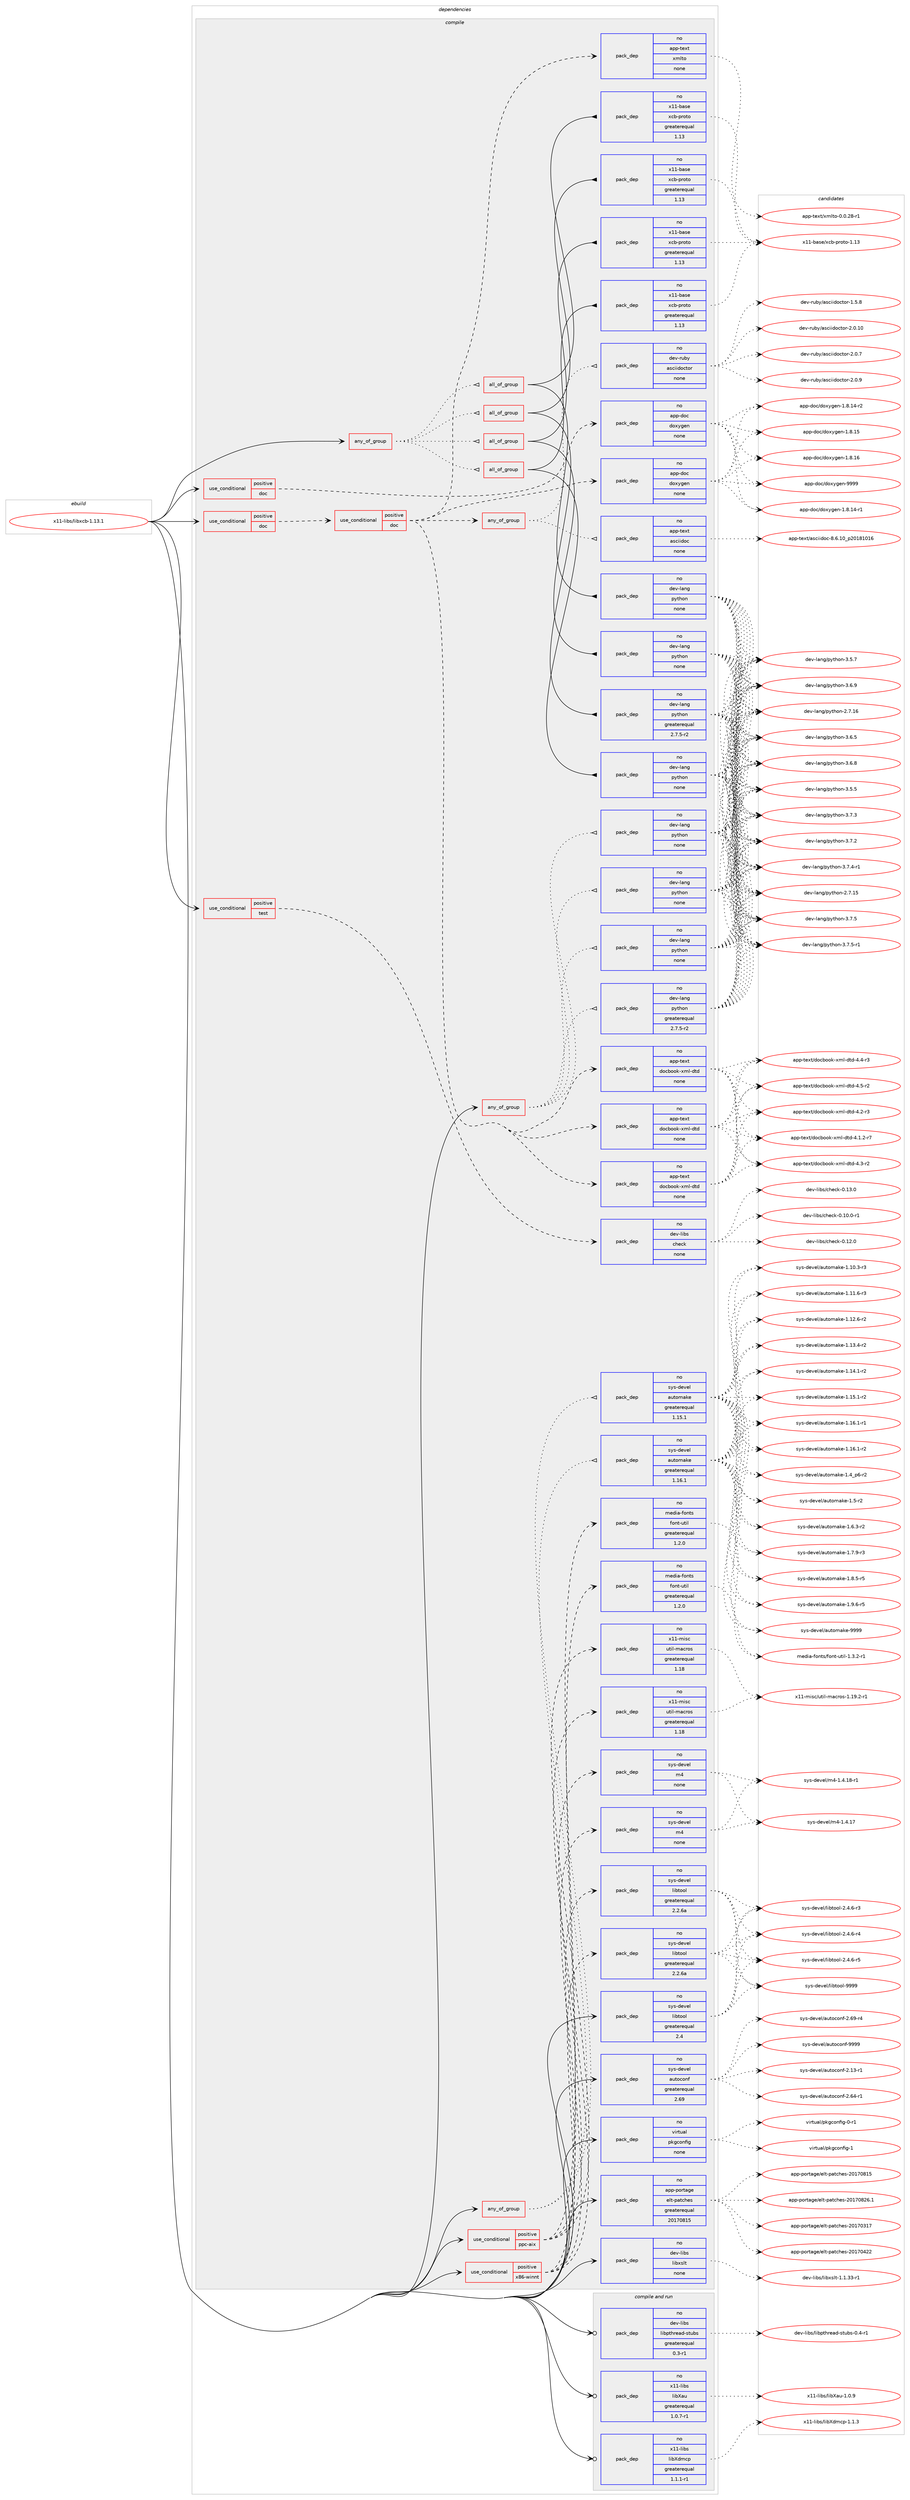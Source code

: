 digraph prolog {

# *************
# Graph options
# *************

newrank=true;
concentrate=true;
compound=true;
graph [rankdir=LR,fontname=Helvetica,fontsize=10,ranksep=1.5];#, ranksep=2.5, nodesep=0.2];
edge  [arrowhead=vee];
node  [fontname=Helvetica,fontsize=10];

# **********
# The ebuild
# **********

subgraph cluster_leftcol {
color=gray;
rank=same;
label=<<i>ebuild</i>>;
id [label="x11-libs/libxcb-1.13.1", color=red, width=4, href="../x11-libs/libxcb-1.13.1.svg"];
}

# ****************
# The dependencies
# ****************

subgraph cluster_midcol {
color=gray;
label=<<i>dependencies</i>>;
subgraph cluster_compile {
fillcolor="#eeeeee";
style=filled;
label=<<i>compile</i>>;
subgraph any16000 {
dependency917081 [label=<<TABLE BORDER="0" CELLBORDER="1" CELLSPACING="0" CELLPADDING="4"><TR><TD CELLPADDING="10">any_of_group</TD></TR></TABLE>>, shape=none, color=red];subgraph all590 {
dependency917082 [label=<<TABLE BORDER="0" CELLBORDER="1" CELLSPACING="0" CELLPADDING="4"><TR><TD CELLPADDING="10">all_of_group</TD></TR></TABLE>>, shape=none, color=red];subgraph pack681006 {
dependency917083 [label=<<TABLE BORDER="0" CELLBORDER="1" CELLSPACING="0" CELLPADDING="4" WIDTH="220"><TR><TD ROWSPAN="6" CELLPADDING="30">pack_dep</TD></TR><TR><TD WIDTH="110">no</TD></TR><TR><TD>dev-lang</TD></TR><TR><TD>python</TD></TR><TR><TD>none</TD></TR><TR><TD></TD></TR></TABLE>>, shape=none, color=blue];
}
dependency917082:e -> dependency917083:w [weight=20,style="solid",arrowhead="inv"];
subgraph pack681007 {
dependency917084 [label=<<TABLE BORDER="0" CELLBORDER="1" CELLSPACING="0" CELLPADDING="4" WIDTH="220"><TR><TD ROWSPAN="6" CELLPADDING="30">pack_dep</TD></TR><TR><TD WIDTH="110">no</TD></TR><TR><TD>x11-base</TD></TR><TR><TD>xcb-proto</TD></TR><TR><TD>greaterequal</TD></TR><TR><TD>1.13</TD></TR></TABLE>>, shape=none, color=blue];
}
dependency917082:e -> dependency917084:w [weight=20,style="solid",arrowhead="inv"];
}
dependency917081:e -> dependency917082:w [weight=20,style="dotted",arrowhead="oinv"];
subgraph all591 {
dependency917085 [label=<<TABLE BORDER="0" CELLBORDER="1" CELLSPACING="0" CELLPADDING="4"><TR><TD CELLPADDING="10">all_of_group</TD></TR></TABLE>>, shape=none, color=red];subgraph pack681008 {
dependency917086 [label=<<TABLE BORDER="0" CELLBORDER="1" CELLSPACING="0" CELLPADDING="4" WIDTH="220"><TR><TD ROWSPAN="6" CELLPADDING="30">pack_dep</TD></TR><TR><TD WIDTH="110">no</TD></TR><TR><TD>dev-lang</TD></TR><TR><TD>python</TD></TR><TR><TD>none</TD></TR><TR><TD></TD></TR></TABLE>>, shape=none, color=blue];
}
dependency917085:e -> dependency917086:w [weight=20,style="solid",arrowhead="inv"];
subgraph pack681009 {
dependency917087 [label=<<TABLE BORDER="0" CELLBORDER="1" CELLSPACING="0" CELLPADDING="4" WIDTH="220"><TR><TD ROWSPAN="6" CELLPADDING="30">pack_dep</TD></TR><TR><TD WIDTH="110">no</TD></TR><TR><TD>x11-base</TD></TR><TR><TD>xcb-proto</TD></TR><TR><TD>greaterequal</TD></TR><TR><TD>1.13</TD></TR></TABLE>>, shape=none, color=blue];
}
dependency917085:e -> dependency917087:w [weight=20,style="solid",arrowhead="inv"];
}
dependency917081:e -> dependency917085:w [weight=20,style="dotted",arrowhead="oinv"];
subgraph all592 {
dependency917088 [label=<<TABLE BORDER="0" CELLBORDER="1" CELLSPACING="0" CELLPADDING="4"><TR><TD CELLPADDING="10">all_of_group</TD></TR></TABLE>>, shape=none, color=red];subgraph pack681010 {
dependency917089 [label=<<TABLE BORDER="0" CELLBORDER="1" CELLSPACING="0" CELLPADDING="4" WIDTH="220"><TR><TD ROWSPAN="6" CELLPADDING="30">pack_dep</TD></TR><TR><TD WIDTH="110">no</TD></TR><TR><TD>dev-lang</TD></TR><TR><TD>python</TD></TR><TR><TD>none</TD></TR><TR><TD></TD></TR></TABLE>>, shape=none, color=blue];
}
dependency917088:e -> dependency917089:w [weight=20,style="solid",arrowhead="inv"];
subgraph pack681011 {
dependency917090 [label=<<TABLE BORDER="0" CELLBORDER="1" CELLSPACING="0" CELLPADDING="4" WIDTH="220"><TR><TD ROWSPAN="6" CELLPADDING="30">pack_dep</TD></TR><TR><TD WIDTH="110">no</TD></TR><TR><TD>x11-base</TD></TR><TR><TD>xcb-proto</TD></TR><TR><TD>greaterequal</TD></TR><TR><TD>1.13</TD></TR></TABLE>>, shape=none, color=blue];
}
dependency917088:e -> dependency917090:w [weight=20,style="solid",arrowhead="inv"];
}
dependency917081:e -> dependency917088:w [weight=20,style="dotted",arrowhead="oinv"];
subgraph all593 {
dependency917091 [label=<<TABLE BORDER="0" CELLBORDER="1" CELLSPACING="0" CELLPADDING="4"><TR><TD CELLPADDING="10">all_of_group</TD></TR></TABLE>>, shape=none, color=red];subgraph pack681012 {
dependency917092 [label=<<TABLE BORDER="0" CELLBORDER="1" CELLSPACING="0" CELLPADDING="4" WIDTH="220"><TR><TD ROWSPAN="6" CELLPADDING="30">pack_dep</TD></TR><TR><TD WIDTH="110">no</TD></TR><TR><TD>dev-lang</TD></TR><TR><TD>python</TD></TR><TR><TD>greaterequal</TD></TR><TR><TD>2.7.5-r2</TD></TR></TABLE>>, shape=none, color=blue];
}
dependency917091:e -> dependency917092:w [weight=20,style="solid",arrowhead="inv"];
subgraph pack681013 {
dependency917093 [label=<<TABLE BORDER="0" CELLBORDER="1" CELLSPACING="0" CELLPADDING="4" WIDTH="220"><TR><TD ROWSPAN="6" CELLPADDING="30">pack_dep</TD></TR><TR><TD WIDTH="110">no</TD></TR><TR><TD>x11-base</TD></TR><TR><TD>xcb-proto</TD></TR><TR><TD>greaterequal</TD></TR><TR><TD>1.13</TD></TR></TABLE>>, shape=none, color=blue];
}
dependency917091:e -> dependency917093:w [weight=20,style="solid",arrowhead="inv"];
}
dependency917081:e -> dependency917091:w [weight=20,style="dotted",arrowhead="oinv"];
}
id:e -> dependency917081:w [weight=20,style="solid",arrowhead="vee"];
subgraph any16001 {
dependency917094 [label=<<TABLE BORDER="0" CELLBORDER="1" CELLSPACING="0" CELLPADDING="4"><TR><TD CELLPADDING="10">any_of_group</TD></TR></TABLE>>, shape=none, color=red];subgraph pack681014 {
dependency917095 [label=<<TABLE BORDER="0" CELLBORDER="1" CELLSPACING="0" CELLPADDING="4" WIDTH="220"><TR><TD ROWSPAN="6" CELLPADDING="30">pack_dep</TD></TR><TR><TD WIDTH="110">no</TD></TR><TR><TD>dev-lang</TD></TR><TR><TD>python</TD></TR><TR><TD>none</TD></TR><TR><TD></TD></TR></TABLE>>, shape=none, color=blue];
}
dependency917094:e -> dependency917095:w [weight=20,style="dotted",arrowhead="oinv"];
subgraph pack681015 {
dependency917096 [label=<<TABLE BORDER="0" CELLBORDER="1" CELLSPACING="0" CELLPADDING="4" WIDTH="220"><TR><TD ROWSPAN="6" CELLPADDING="30">pack_dep</TD></TR><TR><TD WIDTH="110">no</TD></TR><TR><TD>dev-lang</TD></TR><TR><TD>python</TD></TR><TR><TD>none</TD></TR><TR><TD></TD></TR></TABLE>>, shape=none, color=blue];
}
dependency917094:e -> dependency917096:w [weight=20,style="dotted",arrowhead="oinv"];
subgraph pack681016 {
dependency917097 [label=<<TABLE BORDER="0" CELLBORDER="1" CELLSPACING="0" CELLPADDING="4" WIDTH="220"><TR><TD ROWSPAN="6" CELLPADDING="30">pack_dep</TD></TR><TR><TD WIDTH="110">no</TD></TR><TR><TD>dev-lang</TD></TR><TR><TD>python</TD></TR><TR><TD>none</TD></TR><TR><TD></TD></TR></TABLE>>, shape=none, color=blue];
}
dependency917094:e -> dependency917097:w [weight=20,style="dotted",arrowhead="oinv"];
subgraph pack681017 {
dependency917098 [label=<<TABLE BORDER="0" CELLBORDER="1" CELLSPACING="0" CELLPADDING="4" WIDTH="220"><TR><TD ROWSPAN="6" CELLPADDING="30">pack_dep</TD></TR><TR><TD WIDTH="110">no</TD></TR><TR><TD>dev-lang</TD></TR><TR><TD>python</TD></TR><TR><TD>greaterequal</TD></TR><TR><TD>2.7.5-r2</TD></TR></TABLE>>, shape=none, color=blue];
}
dependency917094:e -> dependency917098:w [weight=20,style="dotted",arrowhead="oinv"];
}
id:e -> dependency917094:w [weight=20,style="solid",arrowhead="vee"];
subgraph any16002 {
dependency917099 [label=<<TABLE BORDER="0" CELLBORDER="1" CELLSPACING="0" CELLPADDING="4"><TR><TD CELLPADDING="10">any_of_group</TD></TR></TABLE>>, shape=none, color=red];subgraph pack681018 {
dependency917100 [label=<<TABLE BORDER="0" CELLBORDER="1" CELLSPACING="0" CELLPADDING="4" WIDTH="220"><TR><TD ROWSPAN="6" CELLPADDING="30">pack_dep</TD></TR><TR><TD WIDTH="110">no</TD></TR><TR><TD>sys-devel</TD></TR><TR><TD>automake</TD></TR><TR><TD>greaterequal</TD></TR><TR><TD>1.16.1</TD></TR></TABLE>>, shape=none, color=blue];
}
dependency917099:e -> dependency917100:w [weight=20,style="dotted",arrowhead="oinv"];
subgraph pack681019 {
dependency917101 [label=<<TABLE BORDER="0" CELLBORDER="1" CELLSPACING="0" CELLPADDING="4" WIDTH="220"><TR><TD ROWSPAN="6" CELLPADDING="30">pack_dep</TD></TR><TR><TD WIDTH="110">no</TD></TR><TR><TD>sys-devel</TD></TR><TR><TD>automake</TD></TR><TR><TD>greaterequal</TD></TR><TR><TD>1.15.1</TD></TR></TABLE>>, shape=none, color=blue];
}
dependency917099:e -> dependency917101:w [weight=20,style="dotted",arrowhead="oinv"];
}
id:e -> dependency917099:w [weight=20,style="solid",arrowhead="vee"];
subgraph cond219488 {
dependency917102 [label=<<TABLE BORDER="0" CELLBORDER="1" CELLSPACING="0" CELLPADDING="4"><TR><TD ROWSPAN="3" CELLPADDING="10">use_conditional</TD></TR><TR><TD>positive</TD></TR><TR><TD>doc</TD></TR></TABLE>>, shape=none, color=red];
subgraph cond219489 {
dependency917103 [label=<<TABLE BORDER="0" CELLBORDER="1" CELLSPACING="0" CELLPADDING="4"><TR><TD ROWSPAN="3" CELLPADDING="10">use_conditional</TD></TR><TR><TD>positive</TD></TR><TR><TD>doc</TD></TR></TABLE>>, shape=none, color=red];
subgraph any16003 {
dependency917104 [label=<<TABLE BORDER="0" CELLBORDER="1" CELLSPACING="0" CELLPADDING="4"><TR><TD CELLPADDING="10">any_of_group</TD></TR></TABLE>>, shape=none, color=red];subgraph pack681020 {
dependency917105 [label=<<TABLE BORDER="0" CELLBORDER="1" CELLSPACING="0" CELLPADDING="4" WIDTH="220"><TR><TD ROWSPAN="6" CELLPADDING="30">pack_dep</TD></TR><TR><TD WIDTH="110">no</TD></TR><TR><TD>app-text</TD></TR><TR><TD>asciidoc</TD></TR><TR><TD>none</TD></TR><TR><TD></TD></TR></TABLE>>, shape=none, color=blue];
}
dependency917104:e -> dependency917105:w [weight=20,style="dotted",arrowhead="oinv"];
subgraph pack681021 {
dependency917106 [label=<<TABLE BORDER="0" CELLBORDER="1" CELLSPACING="0" CELLPADDING="4" WIDTH="220"><TR><TD ROWSPAN="6" CELLPADDING="30">pack_dep</TD></TR><TR><TD WIDTH="110">no</TD></TR><TR><TD>dev-ruby</TD></TR><TR><TD>asciidoctor</TD></TR><TR><TD>none</TD></TR><TR><TD></TD></TR></TABLE>>, shape=none, color=blue];
}
dependency917104:e -> dependency917106:w [weight=20,style="dotted",arrowhead="oinv"];
}
dependency917103:e -> dependency917104:w [weight=20,style="dashed",arrowhead="vee"];
subgraph pack681022 {
dependency917107 [label=<<TABLE BORDER="0" CELLBORDER="1" CELLSPACING="0" CELLPADDING="4" WIDTH="220"><TR><TD ROWSPAN="6" CELLPADDING="30">pack_dep</TD></TR><TR><TD WIDTH="110">no</TD></TR><TR><TD>app-text</TD></TR><TR><TD>xmlto</TD></TR><TR><TD>none</TD></TR><TR><TD></TD></TR></TABLE>>, shape=none, color=blue];
}
dependency917103:e -> dependency917107:w [weight=20,style="dashed",arrowhead="vee"];
subgraph pack681023 {
dependency917108 [label=<<TABLE BORDER="0" CELLBORDER="1" CELLSPACING="0" CELLPADDING="4" WIDTH="220"><TR><TD ROWSPAN="6" CELLPADDING="30">pack_dep</TD></TR><TR><TD WIDTH="110">no</TD></TR><TR><TD>app-doc</TD></TR><TR><TD>doxygen</TD></TR><TR><TD>none</TD></TR><TR><TD></TD></TR></TABLE>>, shape=none, color=blue];
}
dependency917103:e -> dependency917108:w [weight=20,style="dashed",arrowhead="vee"];
subgraph pack681024 {
dependency917109 [label=<<TABLE BORDER="0" CELLBORDER="1" CELLSPACING="0" CELLPADDING="4" WIDTH="220"><TR><TD ROWSPAN="6" CELLPADDING="30">pack_dep</TD></TR><TR><TD WIDTH="110">no</TD></TR><TR><TD>app-text</TD></TR><TR><TD>docbook-xml-dtd</TD></TR><TR><TD>none</TD></TR><TR><TD></TD></TR></TABLE>>, shape=none, color=blue];
}
dependency917103:e -> dependency917109:w [weight=20,style="dashed",arrowhead="vee"];
subgraph pack681025 {
dependency917110 [label=<<TABLE BORDER="0" CELLBORDER="1" CELLSPACING="0" CELLPADDING="4" WIDTH="220"><TR><TD ROWSPAN="6" CELLPADDING="30">pack_dep</TD></TR><TR><TD WIDTH="110">no</TD></TR><TR><TD>app-text</TD></TR><TR><TD>docbook-xml-dtd</TD></TR><TR><TD>none</TD></TR><TR><TD></TD></TR></TABLE>>, shape=none, color=blue];
}
dependency917103:e -> dependency917110:w [weight=20,style="dashed",arrowhead="vee"];
subgraph pack681026 {
dependency917111 [label=<<TABLE BORDER="0" CELLBORDER="1" CELLSPACING="0" CELLPADDING="4" WIDTH="220"><TR><TD ROWSPAN="6" CELLPADDING="30">pack_dep</TD></TR><TR><TD WIDTH="110">no</TD></TR><TR><TD>app-text</TD></TR><TR><TD>docbook-xml-dtd</TD></TR><TR><TD>none</TD></TR><TR><TD></TD></TR></TABLE>>, shape=none, color=blue];
}
dependency917103:e -> dependency917111:w [weight=20,style="dashed",arrowhead="vee"];
}
dependency917102:e -> dependency917103:w [weight=20,style="dashed",arrowhead="vee"];
}
id:e -> dependency917102:w [weight=20,style="solid",arrowhead="vee"];
subgraph cond219490 {
dependency917112 [label=<<TABLE BORDER="0" CELLBORDER="1" CELLSPACING="0" CELLPADDING="4"><TR><TD ROWSPAN="3" CELLPADDING="10">use_conditional</TD></TR><TR><TD>positive</TD></TR><TR><TD>doc</TD></TR></TABLE>>, shape=none, color=red];
subgraph pack681027 {
dependency917113 [label=<<TABLE BORDER="0" CELLBORDER="1" CELLSPACING="0" CELLPADDING="4" WIDTH="220"><TR><TD ROWSPAN="6" CELLPADDING="30">pack_dep</TD></TR><TR><TD WIDTH="110">no</TD></TR><TR><TD>app-doc</TD></TR><TR><TD>doxygen</TD></TR><TR><TD>none</TD></TR><TR><TD></TD></TR></TABLE>>, shape=none, color=blue];
}
dependency917112:e -> dependency917113:w [weight=20,style="dashed",arrowhead="vee"];
}
id:e -> dependency917112:w [weight=20,style="solid",arrowhead="vee"];
subgraph cond219491 {
dependency917114 [label=<<TABLE BORDER="0" CELLBORDER="1" CELLSPACING="0" CELLPADDING="4"><TR><TD ROWSPAN="3" CELLPADDING="10">use_conditional</TD></TR><TR><TD>positive</TD></TR><TR><TD>ppc-aix</TD></TR></TABLE>>, shape=none, color=red];
subgraph pack681028 {
dependency917115 [label=<<TABLE BORDER="0" CELLBORDER="1" CELLSPACING="0" CELLPADDING="4" WIDTH="220"><TR><TD ROWSPAN="6" CELLPADDING="30">pack_dep</TD></TR><TR><TD WIDTH="110">no</TD></TR><TR><TD>sys-devel</TD></TR><TR><TD>libtool</TD></TR><TR><TD>greaterequal</TD></TR><TR><TD>2.2.6a</TD></TR></TABLE>>, shape=none, color=blue];
}
dependency917114:e -> dependency917115:w [weight=20,style="dashed",arrowhead="vee"];
subgraph pack681029 {
dependency917116 [label=<<TABLE BORDER="0" CELLBORDER="1" CELLSPACING="0" CELLPADDING="4" WIDTH="220"><TR><TD ROWSPAN="6" CELLPADDING="30">pack_dep</TD></TR><TR><TD WIDTH="110">no</TD></TR><TR><TD>sys-devel</TD></TR><TR><TD>m4</TD></TR><TR><TD>none</TD></TR><TR><TD></TD></TR></TABLE>>, shape=none, color=blue];
}
dependency917114:e -> dependency917116:w [weight=20,style="dashed",arrowhead="vee"];
subgraph pack681030 {
dependency917117 [label=<<TABLE BORDER="0" CELLBORDER="1" CELLSPACING="0" CELLPADDING="4" WIDTH="220"><TR><TD ROWSPAN="6" CELLPADDING="30">pack_dep</TD></TR><TR><TD WIDTH="110">no</TD></TR><TR><TD>x11-misc</TD></TR><TR><TD>util-macros</TD></TR><TR><TD>greaterequal</TD></TR><TR><TD>1.18</TD></TR></TABLE>>, shape=none, color=blue];
}
dependency917114:e -> dependency917117:w [weight=20,style="dashed",arrowhead="vee"];
subgraph pack681031 {
dependency917118 [label=<<TABLE BORDER="0" CELLBORDER="1" CELLSPACING="0" CELLPADDING="4" WIDTH="220"><TR><TD ROWSPAN="6" CELLPADDING="30">pack_dep</TD></TR><TR><TD WIDTH="110">no</TD></TR><TR><TD>media-fonts</TD></TR><TR><TD>font-util</TD></TR><TR><TD>greaterequal</TD></TR><TR><TD>1.2.0</TD></TR></TABLE>>, shape=none, color=blue];
}
dependency917114:e -> dependency917118:w [weight=20,style="dashed",arrowhead="vee"];
}
id:e -> dependency917114:w [weight=20,style="solid",arrowhead="vee"];
subgraph cond219492 {
dependency917119 [label=<<TABLE BORDER="0" CELLBORDER="1" CELLSPACING="0" CELLPADDING="4"><TR><TD ROWSPAN="3" CELLPADDING="10">use_conditional</TD></TR><TR><TD>positive</TD></TR><TR><TD>test</TD></TR></TABLE>>, shape=none, color=red];
subgraph pack681032 {
dependency917120 [label=<<TABLE BORDER="0" CELLBORDER="1" CELLSPACING="0" CELLPADDING="4" WIDTH="220"><TR><TD ROWSPAN="6" CELLPADDING="30">pack_dep</TD></TR><TR><TD WIDTH="110">no</TD></TR><TR><TD>dev-libs</TD></TR><TR><TD>check</TD></TR><TR><TD>none</TD></TR><TR><TD></TD></TR></TABLE>>, shape=none, color=blue];
}
dependency917119:e -> dependency917120:w [weight=20,style="dashed",arrowhead="vee"];
}
id:e -> dependency917119:w [weight=20,style="solid",arrowhead="vee"];
subgraph cond219493 {
dependency917121 [label=<<TABLE BORDER="0" CELLBORDER="1" CELLSPACING="0" CELLPADDING="4"><TR><TD ROWSPAN="3" CELLPADDING="10">use_conditional</TD></TR><TR><TD>positive</TD></TR><TR><TD>x86-winnt</TD></TR></TABLE>>, shape=none, color=red];
subgraph pack681033 {
dependency917122 [label=<<TABLE BORDER="0" CELLBORDER="1" CELLSPACING="0" CELLPADDING="4" WIDTH="220"><TR><TD ROWSPAN="6" CELLPADDING="30">pack_dep</TD></TR><TR><TD WIDTH="110">no</TD></TR><TR><TD>sys-devel</TD></TR><TR><TD>libtool</TD></TR><TR><TD>greaterequal</TD></TR><TR><TD>2.2.6a</TD></TR></TABLE>>, shape=none, color=blue];
}
dependency917121:e -> dependency917122:w [weight=20,style="dashed",arrowhead="vee"];
subgraph pack681034 {
dependency917123 [label=<<TABLE BORDER="0" CELLBORDER="1" CELLSPACING="0" CELLPADDING="4" WIDTH="220"><TR><TD ROWSPAN="6" CELLPADDING="30">pack_dep</TD></TR><TR><TD WIDTH="110">no</TD></TR><TR><TD>sys-devel</TD></TR><TR><TD>m4</TD></TR><TR><TD>none</TD></TR><TR><TD></TD></TR></TABLE>>, shape=none, color=blue];
}
dependency917121:e -> dependency917123:w [weight=20,style="dashed",arrowhead="vee"];
subgraph pack681035 {
dependency917124 [label=<<TABLE BORDER="0" CELLBORDER="1" CELLSPACING="0" CELLPADDING="4" WIDTH="220"><TR><TD ROWSPAN="6" CELLPADDING="30">pack_dep</TD></TR><TR><TD WIDTH="110">no</TD></TR><TR><TD>x11-misc</TD></TR><TR><TD>util-macros</TD></TR><TR><TD>greaterequal</TD></TR><TR><TD>1.18</TD></TR></TABLE>>, shape=none, color=blue];
}
dependency917121:e -> dependency917124:w [weight=20,style="dashed",arrowhead="vee"];
subgraph pack681036 {
dependency917125 [label=<<TABLE BORDER="0" CELLBORDER="1" CELLSPACING="0" CELLPADDING="4" WIDTH="220"><TR><TD ROWSPAN="6" CELLPADDING="30">pack_dep</TD></TR><TR><TD WIDTH="110">no</TD></TR><TR><TD>media-fonts</TD></TR><TR><TD>font-util</TD></TR><TR><TD>greaterequal</TD></TR><TR><TD>1.2.0</TD></TR></TABLE>>, shape=none, color=blue];
}
dependency917121:e -> dependency917125:w [weight=20,style="dashed",arrowhead="vee"];
}
id:e -> dependency917121:w [weight=20,style="solid",arrowhead="vee"];
subgraph pack681037 {
dependency917126 [label=<<TABLE BORDER="0" CELLBORDER="1" CELLSPACING="0" CELLPADDING="4" WIDTH="220"><TR><TD ROWSPAN="6" CELLPADDING="30">pack_dep</TD></TR><TR><TD WIDTH="110">no</TD></TR><TR><TD>app-portage</TD></TR><TR><TD>elt-patches</TD></TR><TR><TD>greaterequal</TD></TR><TR><TD>20170815</TD></TR></TABLE>>, shape=none, color=blue];
}
id:e -> dependency917126:w [weight=20,style="solid",arrowhead="vee"];
subgraph pack681038 {
dependency917127 [label=<<TABLE BORDER="0" CELLBORDER="1" CELLSPACING="0" CELLPADDING="4" WIDTH="220"><TR><TD ROWSPAN="6" CELLPADDING="30">pack_dep</TD></TR><TR><TD WIDTH="110">no</TD></TR><TR><TD>dev-libs</TD></TR><TR><TD>libxslt</TD></TR><TR><TD>none</TD></TR><TR><TD></TD></TR></TABLE>>, shape=none, color=blue];
}
id:e -> dependency917127:w [weight=20,style="solid",arrowhead="vee"];
subgraph pack681039 {
dependency917128 [label=<<TABLE BORDER="0" CELLBORDER="1" CELLSPACING="0" CELLPADDING="4" WIDTH="220"><TR><TD ROWSPAN="6" CELLPADDING="30">pack_dep</TD></TR><TR><TD WIDTH="110">no</TD></TR><TR><TD>sys-devel</TD></TR><TR><TD>autoconf</TD></TR><TR><TD>greaterequal</TD></TR><TR><TD>2.69</TD></TR></TABLE>>, shape=none, color=blue];
}
id:e -> dependency917128:w [weight=20,style="solid",arrowhead="vee"];
subgraph pack681040 {
dependency917129 [label=<<TABLE BORDER="0" CELLBORDER="1" CELLSPACING="0" CELLPADDING="4" WIDTH="220"><TR><TD ROWSPAN="6" CELLPADDING="30">pack_dep</TD></TR><TR><TD WIDTH="110">no</TD></TR><TR><TD>sys-devel</TD></TR><TR><TD>libtool</TD></TR><TR><TD>greaterequal</TD></TR><TR><TD>2.4</TD></TR></TABLE>>, shape=none, color=blue];
}
id:e -> dependency917129:w [weight=20,style="solid",arrowhead="vee"];
subgraph pack681041 {
dependency917130 [label=<<TABLE BORDER="0" CELLBORDER="1" CELLSPACING="0" CELLPADDING="4" WIDTH="220"><TR><TD ROWSPAN="6" CELLPADDING="30">pack_dep</TD></TR><TR><TD WIDTH="110">no</TD></TR><TR><TD>virtual</TD></TR><TR><TD>pkgconfig</TD></TR><TR><TD>none</TD></TR><TR><TD></TD></TR></TABLE>>, shape=none, color=blue];
}
id:e -> dependency917130:w [weight=20,style="solid",arrowhead="vee"];
}
subgraph cluster_compileandrun {
fillcolor="#eeeeee";
style=filled;
label=<<i>compile and run</i>>;
subgraph pack681042 {
dependency917131 [label=<<TABLE BORDER="0" CELLBORDER="1" CELLSPACING="0" CELLPADDING="4" WIDTH="220"><TR><TD ROWSPAN="6" CELLPADDING="30">pack_dep</TD></TR><TR><TD WIDTH="110">no</TD></TR><TR><TD>dev-libs</TD></TR><TR><TD>libpthread-stubs</TD></TR><TR><TD>greaterequal</TD></TR><TR><TD>0.3-r1</TD></TR></TABLE>>, shape=none, color=blue];
}
id:e -> dependency917131:w [weight=20,style="solid",arrowhead="odotvee"];
subgraph pack681043 {
dependency917132 [label=<<TABLE BORDER="0" CELLBORDER="1" CELLSPACING="0" CELLPADDING="4" WIDTH="220"><TR><TD ROWSPAN="6" CELLPADDING="30">pack_dep</TD></TR><TR><TD WIDTH="110">no</TD></TR><TR><TD>x11-libs</TD></TR><TR><TD>libXau</TD></TR><TR><TD>greaterequal</TD></TR><TR><TD>1.0.7-r1</TD></TR></TABLE>>, shape=none, color=blue];
}
id:e -> dependency917132:w [weight=20,style="solid",arrowhead="odotvee"];
subgraph pack681044 {
dependency917133 [label=<<TABLE BORDER="0" CELLBORDER="1" CELLSPACING="0" CELLPADDING="4" WIDTH="220"><TR><TD ROWSPAN="6" CELLPADDING="30">pack_dep</TD></TR><TR><TD WIDTH="110">no</TD></TR><TR><TD>x11-libs</TD></TR><TR><TD>libXdmcp</TD></TR><TR><TD>greaterequal</TD></TR><TR><TD>1.1.1-r1</TD></TR></TABLE>>, shape=none, color=blue];
}
id:e -> dependency917133:w [weight=20,style="solid",arrowhead="odotvee"];
}
subgraph cluster_run {
fillcolor="#eeeeee";
style=filled;
label=<<i>run</i>>;
}
}

# **************
# The candidates
# **************

subgraph cluster_choices {
rank=same;
color=gray;
label=<<i>candidates</i>>;

subgraph choice681006 {
color=black;
nodesep=1;
choice10010111845108971101034711212111610411111045504655464953 [label="dev-lang/python-2.7.15", color=red, width=4,href="../dev-lang/python-2.7.15.svg"];
choice10010111845108971101034711212111610411111045504655464954 [label="dev-lang/python-2.7.16", color=red, width=4,href="../dev-lang/python-2.7.16.svg"];
choice100101118451089711010347112121116104111110455146534653 [label="dev-lang/python-3.5.5", color=red, width=4,href="../dev-lang/python-3.5.5.svg"];
choice100101118451089711010347112121116104111110455146534655 [label="dev-lang/python-3.5.7", color=red, width=4,href="../dev-lang/python-3.5.7.svg"];
choice100101118451089711010347112121116104111110455146544653 [label="dev-lang/python-3.6.5", color=red, width=4,href="../dev-lang/python-3.6.5.svg"];
choice100101118451089711010347112121116104111110455146544656 [label="dev-lang/python-3.6.8", color=red, width=4,href="../dev-lang/python-3.6.8.svg"];
choice100101118451089711010347112121116104111110455146544657 [label="dev-lang/python-3.6.9", color=red, width=4,href="../dev-lang/python-3.6.9.svg"];
choice100101118451089711010347112121116104111110455146554650 [label="dev-lang/python-3.7.2", color=red, width=4,href="../dev-lang/python-3.7.2.svg"];
choice100101118451089711010347112121116104111110455146554651 [label="dev-lang/python-3.7.3", color=red, width=4,href="../dev-lang/python-3.7.3.svg"];
choice1001011184510897110103471121211161041111104551465546524511449 [label="dev-lang/python-3.7.4-r1", color=red, width=4,href="../dev-lang/python-3.7.4-r1.svg"];
choice100101118451089711010347112121116104111110455146554653 [label="dev-lang/python-3.7.5", color=red, width=4,href="../dev-lang/python-3.7.5.svg"];
choice1001011184510897110103471121211161041111104551465546534511449 [label="dev-lang/python-3.7.5-r1", color=red, width=4,href="../dev-lang/python-3.7.5-r1.svg"];
dependency917083:e -> choice10010111845108971101034711212111610411111045504655464953:w [style=dotted,weight="100"];
dependency917083:e -> choice10010111845108971101034711212111610411111045504655464954:w [style=dotted,weight="100"];
dependency917083:e -> choice100101118451089711010347112121116104111110455146534653:w [style=dotted,weight="100"];
dependency917083:e -> choice100101118451089711010347112121116104111110455146534655:w [style=dotted,weight="100"];
dependency917083:e -> choice100101118451089711010347112121116104111110455146544653:w [style=dotted,weight="100"];
dependency917083:e -> choice100101118451089711010347112121116104111110455146544656:w [style=dotted,weight="100"];
dependency917083:e -> choice100101118451089711010347112121116104111110455146544657:w [style=dotted,weight="100"];
dependency917083:e -> choice100101118451089711010347112121116104111110455146554650:w [style=dotted,weight="100"];
dependency917083:e -> choice100101118451089711010347112121116104111110455146554651:w [style=dotted,weight="100"];
dependency917083:e -> choice1001011184510897110103471121211161041111104551465546524511449:w [style=dotted,weight="100"];
dependency917083:e -> choice100101118451089711010347112121116104111110455146554653:w [style=dotted,weight="100"];
dependency917083:e -> choice1001011184510897110103471121211161041111104551465546534511449:w [style=dotted,weight="100"];
}
subgraph choice681007 {
color=black;
nodesep=1;
choice1204949459897115101471209998451121141111161114549464951 [label="x11-base/xcb-proto-1.13", color=red, width=4,href="../x11-base/xcb-proto-1.13.svg"];
dependency917084:e -> choice1204949459897115101471209998451121141111161114549464951:w [style=dotted,weight="100"];
}
subgraph choice681008 {
color=black;
nodesep=1;
choice10010111845108971101034711212111610411111045504655464953 [label="dev-lang/python-2.7.15", color=red, width=4,href="../dev-lang/python-2.7.15.svg"];
choice10010111845108971101034711212111610411111045504655464954 [label="dev-lang/python-2.7.16", color=red, width=4,href="../dev-lang/python-2.7.16.svg"];
choice100101118451089711010347112121116104111110455146534653 [label="dev-lang/python-3.5.5", color=red, width=4,href="../dev-lang/python-3.5.5.svg"];
choice100101118451089711010347112121116104111110455146534655 [label="dev-lang/python-3.5.7", color=red, width=4,href="../dev-lang/python-3.5.7.svg"];
choice100101118451089711010347112121116104111110455146544653 [label="dev-lang/python-3.6.5", color=red, width=4,href="../dev-lang/python-3.6.5.svg"];
choice100101118451089711010347112121116104111110455146544656 [label="dev-lang/python-3.6.8", color=red, width=4,href="../dev-lang/python-3.6.8.svg"];
choice100101118451089711010347112121116104111110455146544657 [label="dev-lang/python-3.6.9", color=red, width=4,href="../dev-lang/python-3.6.9.svg"];
choice100101118451089711010347112121116104111110455146554650 [label="dev-lang/python-3.7.2", color=red, width=4,href="../dev-lang/python-3.7.2.svg"];
choice100101118451089711010347112121116104111110455146554651 [label="dev-lang/python-3.7.3", color=red, width=4,href="../dev-lang/python-3.7.3.svg"];
choice1001011184510897110103471121211161041111104551465546524511449 [label="dev-lang/python-3.7.4-r1", color=red, width=4,href="../dev-lang/python-3.7.4-r1.svg"];
choice100101118451089711010347112121116104111110455146554653 [label="dev-lang/python-3.7.5", color=red, width=4,href="../dev-lang/python-3.7.5.svg"];
choice1001011184510897110103471121211161041111104551465546534511449 [label="dev-lang/python-3.7.5-r1", color=red, width=4,href="../dev-lang/python-3.7.5-r1.svg"];
dependency917086:e -> choice10010111845108971101034711212111610411111045504655464953:w [style=dotted,weight="100"];
dependency917086:e -> choice10010111845108971101034711212111610411111045504655464954:w [style=dotted,weight="100"];
dependency917086:e -> choice100101118451089711010347112121116104111110455146534653:w [style=dotted,weight="100"];
dependency917086:e -> choice100101118451089711010347112121116104111110455146534655:w [style=dotted,weight="100"];
dependency917086:e -> choice100101118451089711010347112121116104111110455146544653:w [style=dotted,weight="100"];
dependency917086:e -> choice100101118451089711010347112121116104111110455146544656:w [style=dotted,weight="100"];
dependency917086:e -> choice100101118451089711010347112121116104111110455146544657:w [style=dotted,weight="100"];
dependency917086:e -> choice100101118451089711010347112121116104111110455146554650:w [style=dotted,weight="100"];
dependency917086:e -> choice100101118451089711010347112121116104111110455146554651:w [style=dotted,weight="100"];
dependency917086:e -> choice1001011184510897110103471121211161041111104551465546524511449:w [style=dotted,weight="100"];
dependency917086:e -> choice100101118451089711010347112121116104111110455146554653:w [style=dotted,weight="100"];
dependency917086:e -> choice1001011184510897110103471121211161041111104551465546534511449:w [style=dotted,weight="100"];
}
subgraph choice681009 {
color=black;
nodesep=1;
choice1204949459897115101471209998451121141111161114549464951 [label="x11-base/xcb-proto-1.13", color=red, width=4,href="../x11-base/xcb-proto-1.13.svg"];
dependency917087:e -> choice1204949459897115101471209998451121141111161114549464951:w [style=dotted,weight="100"];
}
subgraph choice681010 {
color=black;
nodesep=1;
choice10010111845108971101034711212111610411111045504655464953 [label="dev-lang/python-2.7.15", color=red, width=4,href="../dev-lang/python-2.7.15.svg"];
choice10010111845108971101034711212111610411111045504655464954 [label="dev-lang/python-2.7.16", color=red, width=4,href="../dev-lang/python-2.7.16.svg"];
choice100101118451089711010347112121116104111110455146534653 [label="dev-lang/python-3.5.5", color=red, width=4,href="../dev-lang/python-3.5.5.svg"];
choice100101118451089711010347112121116104111110455146534655 [label="dev-lang/python-3.5.7", color=red, width=4,href="../dev-lang/python-3.5.7.svg"];
choice100101118451089711010347112121116104111110455146544653 [label="dev-lang/python-3.6.5", color=red, width=4,href="../dev-lang/python-3.6.5.svg"];
choice100101118451089711010347112121116104111110455146544656 [label="dev-lang/python-3.6.8", color=red, width=4,href="../dev-lang/python-3.6.8.svg"];
choice100101118451089711010347112121116104111110455146544657 [label="dev-lang/python-3.6.9", color=red, width=4,href="../dev-lang/python-3.6.9.svg"];
choice100101118451089711010347112121116104111110455146554650 [label="dev-lang/python-3.7.2", color=red, width=4,href="../dev-lang/python-3.7.2.svg"];
choice100101118451089711010347112121116104111110455146554651 [label="dev-lang/python-3.7.3", color=red, width=4,href="../dev-lang/python-3.7.3.svg"];
choice1001011184510897110103471121211161041111104551465546524511449 [label="dev-lang/python-3.7.4-r1", color=red, width=4,href="../dev-lang/python-3.7.4-r1.svg"];
choice100101118451089711010347112121116104111110455146554653 [label="dev-lang/python-3.7.5", color=red, width=4,href="../dev-lang/python-3.7.5.svg"];
choice1001011184510897110103471121211161041111104551465546534511449 [label="dev-lang/python-3.7.5-r1", color=red, width=4,href="../dev-lang/python-3.7.5-r1.svg"];
dependency917089:e -> choice10010111845108971101034711212111610411111045504655464953:w [style=dotted,weight="100"];
dependency917089:e -> choice10010111845108971101034711212111610411111045504655464954:w [style=dotted,weight="100"];
dependency917089:e -> choice100101118451089711010347112121116104111110455146534653:w [style=dotted,weight="100"];
dependency917089:e -> choice100101118451089711010347112121116104111110455146534655:w [style=dotted,weight="100"];
dependency917089:e -> choice100101118451089711010347112121116104111110455146544653:w [style=dotted,weight="100"];
dependency917089:e -> choice100101118451089711010347112121116104111110455146544656:w [style=dotted,weight="100"];
dependency917089:e -> choice100101118451089711010347112121116104111110455146544657:w [style=dotted,weight="100"];
dependency917089:e -> choice100101118451089711010347112121116104111110455146554650:w [style=dotted,weight="100"];
dependency917089:e -> choice100101118451089711010347112121116104111110455146554651:w [style=dotted,weight="100"];
dependency917089:e -> choice1001011184510897110103471121211161041111104551465546524511449:w [style=dotted,weight="100"];
dependency917089:e -> choice100101118451089711010347112121116104111110455146554653:w [style=dotted,weight="100"];
dependency917089:e -> choice1001011184510897110103471121211161041111104551465546534511449:w [style=dotted,weight="100"];
}
subgraph choice681011 {
color=black;
nodesep=1;
choice1204949459897115101471209998451121141111161114549464951 [label="x11-base/xcb-proto-1.13", color=red, width=4,href="../x11-base/xcb-proto-1.13.svg"];
dependency917090:e -> choice1204949459897115101471209998451121141111161114549464951:w [style=dotted,weight="100"];
}
subgraph choice681012 {
color=black;
nodesep=1;
choice10010111845108971101034711212111610411111045504655464953 [label="dev-lang/python-2.7.15", color=red, width=4,href="../dev-lang/python-2.7.15.svg"];
choice10010111845108971101034711212111610411111045504655464954 [label="dev-lang/python-2.7.16", color=red, width=4,href="../dev-lang/python-2.7.16.svg"];
choice100101118451089711010347112121116104111110455146534653 [label="dev-lang/python-3.5.5", color=red, width=4,href="../dev-lang/python-3.5.5.svg"];
choice100101118451089711010347112121116104111110455146534655 [label="dev-lang/python-3.5.7", color=red, width=4,href="../dev-lang/python-3.5.7.svg"];
choice100101118451089711010347112121116104111110455146544653 [label="dev-lang/python-3.6.5", color=red, width=4,href="../dev-lang/python-3.6.5.svg"];
choice100101118451089711010347112121116104111110455146544656 [label="dev-lang/python-3.6.8", color=red, width=4,href="../dev-lang/python-3.6.8.svg"];
choice100101118451089711010347112121116104111110455146544657 [label="dev-lang/python-3.6.9", color=red, width=4,href="../dev-lang/python-3.6.9.svg"];
choice100101118451089711010347112121116104111110455146554650 [label="dev-lang/python-3.7.2", color=red, width=4,href="../dev-lang/python-3.7.2.svg"];
choice100101118451089711010347112121116104111110455146554651 [label="dev-lang/python-3.7.3", color=red, width=4,href="../dev-lang/python-3.7.3.svg"];
choice1001011184510897110103471121211161041111104551465546524511449 [label="dev-lang/python-3.7.4-r1", color=red, width=4,href="../dev-lang/python-3.7.4-r1.svg"];
choice100101118451089711010347112121116104111110455146554653 [label="dev-lang/python-3.7.5", color=red, width=4,href="../dev-lang/python-3.7.5.svg"];
choice1001011184510897110103471121211161041111104551465546534511449 [label="dev-lang/python-3.7.5-r1", color=red, width=4,href="../dev-lang/python-3.7.5-r1.svg"];
dependency917092:e -> choice10010111845108971101034711212111610411111045504655464953:w [style=dotted,weight="100"];
dependency917092:e -> choice10010111845108971101034711212111610411111045504655464954:w [style=dotted,weight="100"];
dependency917092:e -> choice100101118451089711010347112121116104111110455146534653:w [style=dotted,weight="100"];
dependency917092:e -> choice100101118451089711010347112121116104111110455146534655:w [style=dotted,weight="100"];
dependency917092:e -> choice100101118451089711010347112121116104111110455146544653:w [style=dotted,weight="100"];
dependency917092:e -> choice100101118451089711010347112121116104111110455146544656:w [style=dotted,weight="100"];
dependency917092:e -> choice100101118451089711010347112121116104111110455146544657:w [style=dotted,weight="100"];
dependency917092:e -> choice100101118451089711010347112121116104111110455146554650:w [style=dotted,weight="100"];
dependency917092:e -> choice100101118451089711010347112121116104111110455146554651:w [style=dotted,weight="100"];
dependency917092:e -> choice1001011184510897110103471121211161041111104551465546524511449:w [style=dotted,weight="100"];
dependency917092:e -> choice100101118451089711010347112121116104111110455146554653:w [style=dotted,weight="100"];
dependency917092:e -> choice1001011184510897110103471121211161041111104551465546534511449:w [style=dotted,weight="100"];
}
subgraph choice681013 {
color=black;
nodesep=1;
choice1204949459897115101471209998451121141111161114549464951 [label="x11-base/xcb-proto-1.13", color=red, width=4,href="../x11-base/xcb-proto-1.13.svg"];
dependency917093:e -> choice1204949459897115101471209998451121141111161114549464951:w [style=dotted,weight="100"];
}
subgraph choice681014 {
color=black;
nodesep=1;
choice10010111845108971101034711212111610411111045504655464953 [label="dev-lang/python-2.7.15", color=red, width=4,href="../dev-lang/python-2.7.15.svg"];
choice10010111845108971101034711212111610411111045504655464954 [label="dev-lang/python-2.7.16", color=red, width=4,href="../dev-lang/python-2.7.16.svg"];
choice100101118451089711010347112121116104111110455146534653 [label="dev-lang/python-3.5.5", color=red, width=4,href="../dev-lang/python-3.5.5.svg"];
choice100101118451089711010347112121116104111110455146534655 [label="dev-lang/python-3.5.7", color=red, width=4,href="../dev-lang/python-3.5.7.svg"];
choice100101118451089711010347112121116104111110455146544653 [label="dev-lang/python-3.6.5", color=red, width=4,href="../dev-lang/python-3.6.5.svg"];
choice100101118451089711010347112121116104111110455146544656 [label="dev-lang/python-3.6.8", color=red, width=4,href="../dev-lang/python-3.6.8.svg"];
choice100101118451089711010347112121116104111110455146544657 [label="dev-lang/python-3.6.9", color=red, width=4,href="../dev-lang/python-3.6.9.svg"];
choice100101118451089711010347112121116104111110455146554650 [label="dev-lang/python-3.7.2", color=red, width=4,href="../dev-lang/python-3.7.2.svg"];
choice100101118451089711010347112121116104111110455146554651 [label="dev-lang/python-3.7.3", color=red, width=4,href="../dev-lang/python-3.7.3.svg"];
choice1001011184510897110103471121211161041111104551465546524511449 [label="dev-lang/python-3.7.4-r1", color=red, width=4,href="../dev-lang/python-3.7.4-r1.svg"];
choice100101118451089711010347112121116104111110455146554653 [label="dev-lang/python-3.7.5", color=red, width=4,href="../dev-lang/python-3.7.5.svg"];
choice1001011184510897110103471121211161041111104551465546534511449 [label="dev-lang/python-3.7.5-r1", color=red, width=4,href="../dev-lang/python-3.7.5-r1.svg"];
dependency917095:e -> choice10010111845108971101034711212111610411111045504655464953:w [style=dotted,weight="100"];
dependency917095:e -> choice10010111845108971101034711212111610411111045504655464954:w [style=dotted,weight="100"];
dependency917095:e -> choice100101118451089711010347112121116104111110455146534653:w [style=dotted,weight="100"];
dependency917095:e -> choice100101118451089711010347112121116104111110455146534655:w [style=dotted,weight="100"];
dependency917095:e -> choice100101118451089711010347112121116104111110455146544653:w [style=dotted,weight="100"];
dependency917095:e -> choice100101118451089711010347112121116104111110455146544656:w [style=dotted,weight="100"];
dependency917095:e -> choice100101118451089711010347112121116104111110455146544657:w [style=dotted,weight="100"];
dependency917095:e -> choice100101118451089711010347112121116104111110455146554650:w [style=dotted,weight="100"];
dependency917095:e -> choice100101118451089711010347112121116104111110455146554651:w [style=dotted,weight="100"];
dependency917095:e -> choice1001011184510897110103471121211161041111104551465546524511449:w [style=dotted,weight="100"];
dependency917095:e -> choice100101118451089711010347112121116104111110455146554653:w [style=dotted,weight="100"];
dependency917095:e -> choice1001011184510897110103471121211161041111104551465546534511449:w [style=dotted,weight="100"];
}
subgraph choice681015 {
color=black;
nodesep=1;
choice10010111845108971101034711212111610411111045504655464953 [label="dev-lang/python-2.7.15", color=red, width=4,href="../dev-lang/python-2.7.15.svg"];
choice10010111845108971101034711212111610411111045504655464954 [label="dev-lang/python-2.7.16", color=red, width=4,href="../dev-lang/python-2.7.16.svg"];
choice100101118451089711010347112121116104111110455146534653 [label="dev-lang/python-3.5.5", color=red, width=4,href="../dev-lang/python-3.5.5.svg"];
choice100101118451089711010347112121116104111110455146534655 [label="dev-lang/python-3.5.7", color=red, width=4,href="../dev-lang/python-3.5.7.svg"];
choice100101118451089711010347112121116104111110455146544653 [label="dev-lang/python-3.6.5", color=red, width=4,href="../dev-lang/python-3.6.5.svg"];
choice100101118451089711010347112121116104111110455146544656 [label="dev-lang/python-3.6.8", color=red, width=4,href="../dev-lang/python-3.6.8.svg"];
choice100101118451089711010347112121116104111110455146544657 [label="dev-lang/python-3.6.9", color=red, width=4,href="../dev-lang/python-3.6.9.svg"];
choice100101118451089711010347112121116104111110455146554650 [label="dev-lang/python-3.7.2", color=red, width=4,href="../dev-lang/python-3.7.2.svg"];
choice100101118451089711010347112121116104111110455146554651 [label="dev-lang/python-3.7.3", color=red, width=4,href="../dev-lang/python-3.7.3.svg"];
choice1001011184510897110103471121211161041111104551465546524511449 [label="dev-lang/python-3.7.4-r1", color=red, width=4,href="../dev-lang/python-3.7.4-r1.svg"];
choice100101118451089711010347112121116104111110455146554653 [label="dev-lang/python-3.7.5", color=red, width=4,href="../dev-lang/python-3.7.5.svg"];
choice1001011184510897110103471121211161041111104551465546534511449 [label="dev-lang/python-3.7.5-r1", color=red, width=4,href="../dev-lang/python-3.7.5-r1.svg"];
dependency917096:e -> choice10010111845108971101034711212111610411111045504655464953:w [style=dotted,weight="100"];
dependency917096:e -> choice10010111845108971101034711212111610411111045504655464954:w [style=dotted,weight="100"];
dependency917096:e -> choice100101118451089711010347112121116104111110455146534653:w [style=dotted,weight="100"];
dependency917096:e -> choice100101118451089711010347112121116104111110455146534655:w [style=dotted,weight="100"];
dependency917096:e -> choice100101118451089711010347112121116104111110455146544653:w [style=dotted,weight="100"];
dependency917096:e -> choice100101118451089711010347112121116104111110455146544656:w [style=dotted,weight="100"];
dependency917096:e -> choice100101118451089711010347112121116104111110455146544657:w [style=dotted,weight="100"];
dependency917096:e -> choice100101118451089711010347112121116104111110455146554650:w [style=dotted,weight="100"];
dependency917096:e -> choice100101118451089711010347112121116104111110455146554651:w [style=dotted,weight="100"];
dependency917096:e -> choice1001011184510897110103471121211161041111104551465546524511449:w [style=dotted,weight="100"];
dependency917096:e -> choice100101118451089711010347112121116104111110455146554653:w [style=dotted,weight="100"];
dependency917096:e -> choice1001011184510897110103471121211161041111104551465546534511449:w [style=dotted,weight="100"];
}
subgraph choice681016 {
color=black;
nodesep=1;
choice10010111845108971101034711212111610411111045504655464953 [label="dev-lang/python-2.7.15", color=red, width=4,href="../dev-lang/python-2.7.15.svg"];
choice10010111845108971101034711212111610411111045504655464954 [label="dev-lang/python-2.7.16", color=red, width=4,href="../dev-lang/python-2.7.16.svg"];
choice100101118451089711010347112121116104111110455146534653 [label="dev-lang/python-3.5.5", color=red, width=4,href="../dev-lang/python-3.5.5.svg"];
choice100101118451089711010347112121116104111110455146534655 [label="dev-lang/python-3.5.7", color=red, width=4,href="../dev-lang/python-3.5.7.svg"];
choice100101118451089711010347112121116104111110455146544653 [label="dev-lang/python-3.6.5", color=red, width=4,href="../dev-lang/python-3.6.5.svg"];
choice100101118451089711010347112121116104111110455146544656 [label="dev-lang/python-3.6.8", color=red, width=4,href="../dev-lang/python-3.6.8.svg"];
choice100101118451089711010347112121116104111110455146544657 [label="dev-lang/python-3.6.9", color=red, width=4,href="../dev-lang/python-3.6.9.svg"];
choice100101118451089711010347112121116104111110455146554650 [label="dev-lang/python-3.7.2", color=red, width=4,href="../dev-lang/python-3.7.2.svg"];
choice100101118451089711010347112121116104111110455146554651 [label="dev-lang/python-3.7.3", color=red, width=4,href="../dev-lang/python-3.7.3.svg"];
choice1001011184510897110103471121211161041111104551465546524511449 [label="dev-lang/python-3.7.4-r1", color=red, width=4,href="../dev-lang/python-3.7.4-r1.svg"];
choice100101118451089711010347112121116104111110455146554653 [label="dev-lang/python-3.7.5", color=red, width=4,href="../dev-lang/python-3.7.5.svg"];
choice1001011184510897110103471121211161041111104551465546534511449 [label="dev-lang/python-3.7.5-r1", color=red, width=4,href="../dev-lang/python-3.7.5-r1.svg"];
dependency917097:e -> choice10010111845108971101034711212111610411111045504655464953:w [style=dotted,weight="100"];
dependency917097:e -> choice10010111845108971101034711212111610411111045504655464954:w [style=dotted,weight="100"];
dependency917097:e -> choice100101118451089711010347112121116104111110455146534653:w [style=dotted,weight="100"];
dependency917097:e -> choice100101118451089711010347112121116104111110455146534655:w [style=dotted,weight="100"];
dependency917097:e -> choice100101118451089711010347112121116104111110455146544653:w [style=dotted,weight="100"];
dependency917097:e -> choice100101118451089711010347112121116104111110455146544656:w [style=dotted,weight="100"];
dependency917097:e -> choice100101118451089711010347112121116104111110455146544657:w [style=dotted,weight="100"];
dependency917097:e -> choice100101118451089711010347112121116104111110455146554650:w [style=dotted,weight="100"];
dependency917097:e -> choice100101118451089711010347112121116104111110455146554651:w [style=dotted,weight="100"];
dependency917097:e -> choice1001011184510897110103471121211161041111104551465546524511449:w [style=dotted,weight="100"];
dependency917097:e -> choice100101118451089711010347112121116104111110455146554653:w [style=dotted,weight="100"];
dependency917097:e -> choice1001011184510897110103471121211161041111104551465546534511449:w [style=dotted,weight="100"];
}
subgraph choice681017 {
color=black;
nodesep=1;
choice10010111845108971101034711212111610411111045504655464953 [label="dev-lang/python-2.7.15", color=red, width=4,href="../dev-lang/python-2.7.15.svg"];
choice10010111845108971101034711212111610411111045504655464954 [label="dev-lang/python-2.7.16", color=red, width=4,href="../dev-lang/python-2.7.16.svg"];
choice100101118451089711010347112121116104111110455146534653 [label="dev-lang/python-3.5.5", color=red, width=4,href="../dev-lang/python-3.5.5.svg"];
choice100101118451089711010347112121116104111110455146534655 [label="dev-lang/python-3.5.7", color=red, width=4,href="../dev-lang/python-3.5.7.svg"];
choice100101118451089711010347112121116104111110455146544653 [label="dev-lang/python-3.6.5", color=red, width=4,href="../dev-lang/python-3.6.5.svg"];
choice100101118451089711010347112121116104111110455146544656 [label="dev-lang/python-3.6.8", color=red, width=4,href="../dev-lang/python-3.6.8.svg"];
choice100101118451089711010347112121116104111110455146544657 [label="dev-lang/python-3.6.9", color=red, width=4,href="../dev-lang/python-3.6.9.svg"];
choice100101118451089711010347112121116104111110455146554650 [label="dev-lang/python-3.7.2", color=red, width=4,href="../dev-lang/python-3.7.2.svg"];
choice100101118451089711010347112121116104111110455146554651 [label="dev-lang/python-3.7.3", color=red, width=4,href="../dev-lang/python-3.7.3.svg"];
choice1001011184510897110103471121211161041111104551465546524511449 [label="dev-lang/python-3.7.4-r1", color=red, width=4,href="../dev-lang/python-3.7.4-r1.svg"];
choice100101118451089711010347112121116104111110455146554653 [label="dev-lang/python-3.7.5", color=red, width=4,href="../dev-lang/python-3.7.5.svg"];
choice1001011184510897110103471121211161041111104551465546534511449 [label="dev-lang/python-3.7.5-r1", color=red, width=4,href="../dev-lang/python-3.7.5-r1.svg"];
dependency917098:e -> choice10010111845108971101034711212111610411111045504655464953:w [style=dotted,weight="100"];
dependency917098:e -> choice10010111845108971101034711212111610411111045504655464954:w [style=dotted,weight="100"];
dependency917098:e -> choice100101118451089711010347112121116104111110455146534653:w [style=dotted,weight="100"];
dependency917098:e -> choice100101118451089711010347112121116104111110455146534655:w [style=dotted,weight="100"];
dependency917098:e -> choice100101118451089711010347112121116104111110455146544653:w [style=dotted,weight="100"];
dependency917098:e -> choice100101118451089711010347112121116104111110455146544656:w [style=dotted,weight="100"];
dependency917098:e -> choice100101118451089711010347112121116104111110455146544657:w [style=dotted,weight="100"];
dependency917098:e -> choice100101118451089711010347112121116104111110455146554650:w [style=dotted,weight="100"];
dependency917098:e -> choice100101118451089711010347112121116104111110455146554651:w [style=dotted,weight="100"];
dependency917098:e -> choice1001011184510897110103471121211161041111104551465546524511449:w [style=dotted,weight="100"];
dependency917098:e -> choice100101118451089711010347112121116104111110455146554653:w [style=dotted,weight="100"];
dependency917098:e -> choice1001011184510897110103471121211161041111104551465546534511449:w [style=dotted,weight="100"];
}
subgraph choice681018 {
color=black;
nodesep=1;
choice11512111545100101118101108479711711611110997107101454946494846514511451 [label="sys-devel/automake-1.10.3-r3", color=red, width=4,href="../sys-devel/automake-1.10.3-r3.svg"];
choice11512111545100101118101108479711711611110997107101454946494946544511451 [label="sys-devel/automake-1.11.6-r3", color=red, width=4,href="../sys-devel/automake-1.11.6-r3.svg"];
choice11512111545100101118101108479711711611110997107101454946495046544511450 [label="sys-devel/automake-1.12.6-r2", color=red, width=4,href="../sys-devel/automake-1.12.6-r2.svg"];
choice11512111545100101118101108479711711611110997107101454946495146524511450 [label="sys-devel/automake-1.13.4-r2", color=red, width=4,href="../sys-devel/automake-1.13.4-r2.svg"];
choice11512111545100101118101108479711711611110997107101454946495246494511450 [label="sys-devel/automake-1.14.1-r2", color=red, width=4,href="../sys-devel/automake-1.14.1-r2.svg"];
choice11512111545100101118101108479711711611110997107101454946495346494511450 [label="sys-devel/automake-1.15.1-r2", color=red, width=4,href="../sys-devel/automake-1.15.1-r2.svg"];
choice11512111545100101118101108479711711611110997107101454946495446494511449 [label="sys-devel/automake-1.16.1-r1", color=red, width=4,href="../sys-devel/automake-1.16.1-r1.svg"];
choice11512111545100101118101108479711711611110997107101454946495446494511450 [label="sys-devel/automake-1.16.1-r2", color=red, width=4,href="../sys-devel/automake-1.16.1-r2.svg"];
choice115121115451001011181011084797117116111109971071014549465295112544511450 [label="sys-devel/automake-1.4_p6-r2", color=red, width=4,href="../sys-devel/automake-1.4_p6-r2.svg"];
choice11512111545100101118101108479711711611110997107101454946534511450 [label="sys-devel/automake-1.5-r2", color=red, width=4,href="../sys-devel/automake-1.5-r2.svg"];
choice115121115451001011181011084797117116111109971071014549465446514511450 [label="sys-devel/automake-1.6.3-r2", color=red, width=4,href="../sys-devel/automake-1.6.3-r2.svg"];
choice115121115451001011181011084797117116111109971071014549465546574511451 [label="sys-devel/automake-1.7.9-r3", color=red, width=4,href="../sys-devel/automake-1.7.9-r3.svg"];
choice115121115451001011181011084797117116111109971071014549465646534511453 [label="sys-devel/automake-1.8.5-r5", color=red, width=4,href="../sys-devel/automake-1.8.5-r5.svg"];
choice115121115451001011181011084797117116111109971071014549465746544511453 [label="sys-devel/automake-1.9.6-r5", color=red, width=4,href="../sys-devel/automake-1.9.6-r5.svg"];
choice115121115451001011181011084797117116111109971071014557575757 [label="sys-devel/automake-9999", color=red, width=4,href="../sys-devel/automake-9999.svg"];
dependency917100:e -> choice11512111545100101118101108479711711611110997107101454946494846514511451:w [style=dotted,weight="100"];
dependency917100:e -> choice11512111545100101118101108479711711611110997107101454946494946544511451:w [style=dotted,weight="100"];
dependency917100:e -> choice11512111545100101118101108479711711611110997107101454946495046544511450:w [style=dotted,weight="100"];
dependency917100:e -> choice11512111545100101118101108479711711611110997107101454946495146524511450:w [style=dotted,weight="100"];
dependency917100:e -> choice11512111545100101118101108479711711611110997107101454946495246494511450:w [style=dotted,weight="100"];
dependency917100:e -> choice11512111545100101118101108479711711611110997107101454946495346494511450:w [style=dotted,weight="100"];
dependency917100:e -> choice11512111545100101118101108479711711611110997107101454946495446494511449:w [style=dotted,weight="100"];
dependency917100:e -> choice11512111545100101118101108479711711611110997107101454946495446494511450:w [style=dotted,weight="100"];
dependency917100:e -> choice115121115451001011181011084797117116111109971071014549465295112544511450:w [style=dotted,weight="100"];
dependency917100:e -> choice11512111545100101118101108479711711611110997107101454946534511450:w [style=dotted,weight="100"];
dependency917100:e -> choice115121115451001011181011084797117116111109971071014549465446514511450:w [style=dotted,weight="100"];
dependency917100:e -> choice115121115451001011181011084797117116111109971071014549465546574511451:w [style=dotted,weight="100"];
dependency917100:e -> choice115121115451001011181011084797117116111109971071014549465646534511453:w [style=dotted,weight="100"];
dependency917100:e -> choice115121115451001011181011084797117116111109971071014549465746544511453:w [style=dotted,weight="100"];
dependency917100:e -> choice115121115451001011181011084797117116111109971071014557575757:w [style=dotted,weight="100"];
}
subgraph choice681019 {
color=black;
nodesep=1;
choice11512111545100101118101108479711711611110997107101454946494846514511451 [label="sys-devel/automake-1.10.3-r3", color=red, width=4,href="../sys-devel/automake-1.10.3-r3.svg"];
choice11512111545100101118101108479711711611110997107101454946494946544511451 [label="sys-devel/automake-1.11.6-r3", color=red, width=4,href="../sys-devel/automake-1.11.6-r3.svg"];
choice11512111545100101118101108479711711611110997107101454946495046544511450 [label="sys-devel/automake-1.12.6-r2", color=red, width=4,href="../sys-devel/automake-1.12.6-r2.svg"];
choice11512111545100101118101108479711711611110997107101454946495146524511450 [label="sys-devel/automake-1.13.4-r2", color=red, width=4,href="../sys-devel/automake-1.13.4-r2.svg"];
choice11512111545100101118101108479711711611110997107101454946495246494511450 [label="sys-devel/automake-1.14.1-r2", color=red, width=4,href="../sys-devel/automake-1.14.1-r2.svg"];
choice11512111545100101118101108479711711611110997107101454946495346494511450 [label="sys-devel/automake-1.15.1-r2", color=red, width=4,href="../sys-devel/automake-1.15.1-r2.svg"];
choice11512111545100101118101108479711711611110997107101454946495446494511449 [label="sys-devel/automake-1.16.1-r1", color=red, width=4,href="../sys-devel/automake-1.16.1-r1.svg"];
choice11512111545100101118101108479711711611110997107101454946495446494511450 [label="sys-devel/automake-1.16.1-r2", color=red, width=4,href="../sys-devel/automake-1.16.1-r2.svg"];
choice115121115451001011181011084797117116111109971071014549465295112544511450 [label="sys-devel/automake-1.4_p6-r2", color=red, width=4,href="../sys-devel/automake-1.4_p6-r2.svg"];
choice11512111545100101118101108479711711611110997107101454946534511450 [label="sys-devel/automake-1.5-r2", color=red, width=4,href="../sys-devel/automake-1.5-r2.svg"];
choice115121115451001011181011084797117116111109971071014549465446514511450 [label="sys-devel/automake-1.6.3-r2", color=red, width=4,href="../sys-devel/automake-1.6.3-r2.svg"];
choice115121115451001011181011084797117116111109971071014549465546574511451 [label="sys-devel/automake-1.7.9-r3", color=red, width=4,href="../sys-devel/automake-1.7.9-r3.svg"];
choice115121115451001011181011084797117116111109971071014549465646534511453 [label="sys-devel/automake-1.8.5-r5", color=red, width=4,href="../sys-devel/automake-1.8.5-r5.svg"];
choice115121115451001011181011084797117116111109971071014549465746544511453 [label="sys-devel/automake-1.9.6-r5", color=red, width=4,href="../sys-devel/automake-1.9.6-r5.svg"];
choice115121115451001011181011084797117116111109971071014557575757 [label="sys-devel/automake-9999", color=red, width=4,href="../sys-devel/automake-9999.svg"];
dependency917101:e -> choice11512111545100101118101108479711711611110997107101454946494846514511451:w [style=dotted,weight="100"];
dependency917101:e -> choice11512111545100101118101108479711711611110997107101454946494946544511451:w [style=dotted,weight="100"];
dependency917101:e -> choice11512111545100101118101108479711711611110997107101454946495046544511450:w [style=dotted,weight="100"];
dependency917101:e -> choice11512111545100101118101108479711711611110997107101454946495146524511450:w [style=dotted,weight="100"];
dependency917101:e -> choice11512111545100101118101108479711711611110997107101454946495246494511450:w [style=dotted,weight="100"];
dependency917101:e -> choice11512111545100101118101108479711711611110997107101454946495346494511450:w [style=dotted,weight="100"];
dependency917101:e -> choice11512111545100101118101108479711711611110997107101454946495446494511449:w [style=dotted,weight="100"];
dependency917101:e -> choice11512111545100101118101108479711711611110997107101454946495446494511450:w [style=dotted,weight="100"];
dependency917101:e -> choice115121115451001011181011084797117116111109971071014549465295112544511450:w [style=dotted,weight="100"];
dependency917101:e -> choice11512111545100101118101108479711711611110997107101454946534511450:w [style=dotted,weight="100"];
dependency917101:e -> choice115121115451001011181011084797117116111109971071014549465446514511450:w [style=dotted,weight="100"];
dependency917101:e -> choice115121115451001011181011084797117116111109971071014549465546574511451:w [style=dotted,weight="100"];
dependency917101:e -> choice115121115451001011181011084797117116111109971071014549465646534511453:w [style=dotted,weight="100"];
dependency917101:e -> choice115121115451001011181011084797117116111109971071014549465746544511453:w [style=dotted,weight="100"];
dependency917101:e -> choice115121115451001011181011084797117116111109971071014557575757:w [style=dotted,weight="100"];
}
subgraph choice681020 {
color=black;
nodesep=1;
choice97112112451161011201164797115991051051001119945564654464948951125048495649484954 [label="app-text/asciidoc-8.6.10_p20181016", color=red, width=4,href="../app-text/asciidoc-8.6.10_p20181016.svg"];
dependency917105:e -> choice97112112451161011201164797115991051051001119945564654464948951125048495649484954:w [style=dotted,weight="100"];
}
subgraph choice681021 {
color=black;
nodesep=1;
choice100101118451141179812147971159910510510011199116111114454946534656 [label="dev-ruby/asciidoctor-1.5.8", color=red, width=4,href="../dev-ruby/asciidoctor-1.5.8.svg"];
choice10010111845114117981214797115991051051001119911611111445504648464948 [label="dev-ruby/asciidoctor-2.0.10", color=red, width=4,href="../dev-ruby/asciidoctor-2.0.10.svg"];
choice100101118451141179812147971159910510510011199116111114455046484655 [label="dev-ruby/asciidoctor-2.0.7", color=red, width=4,href="../dev-ruby/asciidoctor-2.0.7.svg"];
choice100101118451141179812147971159910510510011199116111114455046484657 [label="dev-ruby/asciidoctor-2.0.9", color=red, width=4,href="../dev-ruby/asciidoctor-2.0.9.svg"];
dependency917106:e -> choice100101118451141179812147971159910510510011199116111114454946534656:w [style=dotted,weight="100"];
dependency917106:e -> choice10010111845114117981214797115991051051001119911611111445504648464948:w [style=dotted,weight="100"];
dependency917106:e -> choice100101118451141179812147971159910510510011199116111114455046484655:w [style=dotted,weight="100"];
dependency917106:e -> choice100101118451141179812147971159910510510011199116111114455046484657:w [style=dotted,weight="100"];
}
subgraph choice681022 {
color=black;
nodesep=1;
choice971121124511610112011647120109108116111454846484650564511449 [label="app-text/xmlto-0.0.28-r1", color=red, width=4,href="../app-text/xmlto-0.0.28-r1.svg"];
dependency917107:e -> choice971121124511610112011647120109108116111454846484650564511449:w [style=dotted,weight="100"];
}
subgraph choice681023 {
color=black;
nodesep=1;
choice97112112451001119947100111120121103101110454946564649524511449 [label="app-doc/doxygen-1.8.14-r1", color=red, width=4,href="../app-doc/doxygen-1.8.14-r1.svg"];
choice97112112451001119947100111120121103101110454946564649524511450 [label="app-doc/doxygen-1.8.14-r2", color=red, width=4,href="../app-doc/doxygen-1.8.14-r2.svg"];
choice9711211245100111994710011112012110310111045494656464953 [label="app-doc/doxygen-1.8.15", color=red, width=4,href="../app-doc/doxygen-1.8.15.svg"];
choice9711211245100111994710011112012110310111045494656464954 [label="app-doc/doxygen-1.8.16", color=red, width=4,href="../app-doc/doxygen-1.8.16.svg"];
choice971121124510011199471001111201211031011104557575757 [label="app-doc/doxygen-9999", color=red, width=4,href="../app-doc/doxygen-9999.svg"];
dependency917108:e -> choice97112112451001119947100111120121103101110454946564649524511449:w [style=dotted,weight="100"];
dependency917108:e -> choice97112112451001119947100111120121103101110454946564649524511450:w [style=dotted,weight="100"];
dependency917108:e -> choice9711211245100111994710011112012110310111045494656464953:w [style=dotted,weight="100"];
dependency917108:e -> choice9711211245100111994710011112012110310111045494656464954:w [style=dotted,weight="100"];
dependency917108:e -> choice971121124510011199471001111201211031011104557575757:w [style=dotted,weight="100"];
}
subgraph choice681024 {
color=black;
nodesep=1;
choice971121124511610112011647100111999811111110745120109108451001161004552464946504511455 [label="app-text/docbook-xml-dtd-4.1.2-r7", color=red, width=4,href="../app-text/docbook-xml-dtd-4.1.2-r7.svg"];
choice97112112451161011201164710011199981111111074512010910845100116100455246504511451 [label="app-text/docbook-xml-dtd-4.2-r3", color=red, width=4,href="../app-text/docbook-xml-dtd-4.2-r3.svg"];
choice97112112451161011201164710011199981111111074512010910845100116100455246514511450 [label="app-text/docbook-xml-dtd-4.3-r2", color=red, width=4,href="../app-text/docbook-xml-dtd-4.3-r2.svg"];
choice97112112451161011201164710011199981111111074512010910845100116100455246524511451 [label="app-text/docbook-xml-dtd-4.4-r3", color=red, width=4,href="../app-text/docbook-xml-dtd-4.4-r3.svg"];
choice97112112451161011201164710011199981111111074512010910845100116100455246534511450 [label="app-text/docbook-xml-dtd-4.5-r2", color=red, width=4,href="../app-text/docbook-xml-dtd-4.5-r2.svg"];
dependency917109:e -> choice971121124511610112011647100111999811111110745120109108451001161004552464946504511455:w [style=dotted,weight="100"];
dependency917109:e -> choice97112112451161011201164710011199981111111074512010910845100116100455246504511451:w [style=dotted,weight="100"];
dependency917109:e -> choice97112112451161011201164710011199981111111074512010910845100116100455246514511450:w [style=dotted,weight="100"];
dependency917109:e -> choice97112112451161011201164710011199981111111074512010910845100116100455246524511451:w [style=dotted,weight="100"];
dependency917109:e -> choice97112112451161011201164710011199981111111074512010910845100116100455246534511450:w [style=dotted,weight="100"];
}
subgraph choice681025 {
color=black;
nodesep=1;
choice971121124511610112011647100111999811111110745120109108451001161004552464946504511455 [label="app-text/docbook-xml-dtd-4.1.2-r7", color=red, width=4,href="../app-text/docbook-xml-dtd-4.1.2-r7.svg"];
choice97112112451161011201164710011199981111111074512010910845100116100455246504511451 [label="app-text/docbook-xml-dtd-4.2-r3", color=red, width=4,href="../app-text/docbook-xml-dtd-4.2-r3.svg"];
choice97112112451161011201164710011199981111111074512010910845100116100455246514511450 [label="app-text/docbook-xml-dtd-4.3-r2", color=red, width=4,href="../app-text/docbook-xml-dtd-4.3-r2.svg"];
choice97112112451161011201164710011199981111111074512010910845100116100455246524511451 [label="app-text/docbook-xml-dtd-4.4-r3", color=red, width=4,href="../app-text/docbook-xml-dtd-4.4-r3.svg"];
choice97112112451161011201164710011199981111111074512010910845100116100455246534511450 [label="app-text/docbook-xml-dtd-4.5-r2", color=red, width=4,href="../app-text/docbook-xml-dtd-4.5-r2.svg"];
dependency917110:e -> choice971121124511610112011647100111999811111110745120109108451001161004552464946504511455:w [style=dotted,weight="100"];
dependency917110:e -> choice97112112451161011201164710011199981111111074512010910845100116100455246504511451:w [style=dotted,weight="100"];
dependency917110:e -> choice97112112451161011201164710011199981111111074512010910845100116100455246514511450:w [style=dotted,weight="100"];
dependency917110:e -> choice97112112451161011201164710011199981111111074512010910845100116100455246524511451:w [style=dotted,weight="100"];
dependency917110:e -> choice97112112451161011201164710011199981111111074512010910845100116100455246534511450:w [style=dotted,weight="100"];
}
subgraph choice681026 {
color=black;
nodesep=1;
choice971121124511610112011647100111999811111110745120109108451001161004552464946504511455 [label="app-text/docbook-xml-dtd-4.1.2-r7", color=red, width=4,href="../app-text/docbook-xml-dtd-4.1.2-r7.svg"];
choice97112112451161011201164710011199981111111074512010910845100116100455246504511451 [label="app-text/docbook-xml-dtd-4.2-r3", color=red, width=4,href="../app-text/docbook-xml-dtd-4.2-r3.svg"];
choice97112112451161011201164710011199981111111074512010910845100116100455246514511450 [label="app-text/docbook-xml-dtd-4.3-r2", color=red, width=4,href="../app-text/docbook-xml-dtd-4.3-r2.svg"];
choice97112112451161011201164710011199981111111074512010910845100116100455246524511451 [label="app-text/docbook-xml-dtd-4.4-r3", color=red, width=4,href="../app-text/docbook-xml-dtd-4.4-r3.svg"];
choice97112112451161011201164710011199981111111074512010910845100116100455246534511450 [label="app-text/docbook-xml-dtd-4.5-r2", color=red, width=4,href="../app-text/docbook-xml-dtd-4.5-r2.svg"];
dependency917111:e -> choice971121124511610112011647100111999811111110745120109108451001161004552464946504511455:w [style=dotted,weight="100"];
dependency917111:e -> choice97112112451161011201164710011199981111111074512010910845100116100455246504511451:w [style=dotted,weight="100"];
dependency917111:e -> choice97112112451161011201164710011199981111111074512010910845100116100455246514511450:w [style=dotted,weight="100"];
dependency917111:e -> choice97112112451161011201164710011199981111111074512010910845100116100455246524511451:w [style=dotted,weight="100"];
dependency917111:e -> choice97112112451161011201164710011199981111111074512010910845100116100455246534511450:w [style=dotted,weight="100"];
}
subgraph choice681027 {
color=black;
nodesep=1;
choice97112112451001119947100111120121103101110454946564649524511449 [label="app-doc/doxygen-1.8.14-r1", color=red, width=4,href="../app-doc/doxygen-1.8.14-r1.svg"];
choice97112112451001119947100111120121103101110454946564649524511450 [label="app-doc/doxygen-1.8.14-r2", color=red, width=4,href="../app-doc/doxygen-1.8.14-r2.svg"];
choice9711211245100111994710011112012110310111045494656464953 [label="app-doc/doxygen-1.8.15", color=red, width=4,href="../app-doc/doxygen-1.8.15.svg"];
choice9711211245100111994710011112012110310111045494656464954 [label="app-doc/doxygen-1.8.16", color=red, width=4,href="../app-doc/doxygen-1.8.16.svg"];
choice971121124510011199471001111201211031011104557575757 [label="app-doc/doxygen-9999", color=red, width=4,href="../app-doc/doxygen-9999.svg"];
dependency917113:e -> choice97112112451001119947100111120121103101110454946564649524511449:w [style=dotted,weight="100"];
dependency917113:e -> choice97112112451001119947100111120121103101110454946564649524511450:w [style=dotted,weight="100"];
dependency917113:e -> choice9711211245100111994710011112012110310111045494656464953:w [style=dotted,weight="100"];
dependency917113:e -> choice9711211245100111994710011112012110310111045494656464954:w [style=dotted,weight="100"];
dependency917113:e -> choice971121124510011199471001111201211031011104557575757:w [style=dotted,weight="100"];
}
subgraph choice681028 {
color=black;
nodesep=1;
choice1151211154510010111810110847108105981161111111084550465246544511451 [label="sys-devel/libtool-2.4.6-r3", color=red, width=4,href="../sys-devel/libtool-2.4.6-r3.svg"];
choice1151211154510010111810110847108105981161111111084550465246544511452 [label="sys-devel/libtool-2.4.6-r4", color=red, width=4,href="../sys-devel/libtool-2.4.6-r4.svg"];
choice1151211154510010111810110847108105981161111111084550465246544511453 [label="sys-devel/libtool-2.4.6-r5", color=red, width=4,href="../sys-devel/libtool-2.4.6-r5.svg"];
choice1151211154510010111810110847108105981161111111084557575757 [label="sys-devel/libtool-9999", color=red, width=4,href="../sys-devel/libtool-9999.svg"];
dependency917115:e -> choice1151211154510010111810110847108105981161111111084550465246544511451:w [style=dotted,weight="100"];
dependency917115:e -> choice1151211154510010111810110847108105981161111111084550465246544511452:w [style=dotted,weight="100"];
dependency917115:e -> choice1151211154510010111810110847108105981161111111084550465246544511453:w [style=dotted,weight="100"];
dependency917115:e -> choice1151211154510010111810110847108105981161111111084557575757:w [style=dotted,weight="100"];
}
subgraph choice681029 {
color=black;
nodesep=1;
choice11512111545100101118101108471095245494652464955 [label="sys-devel/m4-1.4.17", color=red, width=4,href="../sys-devel/m4-1.4.17.svg"];
choice115121115451001011181011084710952454946524649564511449 [label="sys-devel/m4-1.4.18-r1", color=red, width=4,href="../sys-devel/m4-1.4.18-r1.svg"];
dependency917116:e -> choice11512111545100101118101108471095245494652464955:w [style=dotted,weight="100"];
dependency917116:e -> choice115121115451001011181011084710952454946524649564511449:w [style=dotted,weight="100"];
}
subgraph choice681030 {
color=black;
nodesep=1;
choice1204949451091051159947117116105108451099799114111115454946495746504511449 [label="x11-misc/util-macros-1.19.2-r1", color=red, width=4,href="../x11-misc/util-macros-1.19.2-r1.svg"];
dependency917117:e -> choice1204949451091051159947117116105108451099799114111115454946495746504511449:w [style=dotted,weight="100"];
}
subgraph choice681031 {
color=black;
nodesep=1;
choice109101100105974510211111011611547102111110116451171161051084549465146504511449 [label="media-fonts/font-util-1.3.2-r1", color=red, width=4,href="../media-fonts/font-util-1.3.2-r1.svg"];
dependency917118:e -> choice109101100105974510211111011611547102111110116451171161051084549465146504511449:w [style=dotted,weight="100"];
}
subgraph choice681032 {
color=black;
nodesep=1;
choice1001011184510810598115479910410199107454846494846484511449 [label="dev-libs/check-0.10.0-r1", color=red, width=4,href="../dev-libs/check-0.10.0-r1.svg"];
choice100101118451081059811547991041019910745484649504648 [label="dev-libs/check-0.12.0", color=red, width=4,href="../dev-libs/check-0.12.0.svg"];
choice100101118451081059811547991041019910745484649514648 [label="dev-libs/check-0.13.0", color=red, width=4,href="../dev-libs/check-0.13.0.svg"];
dependency917120:e -> choice1001011184510810598115479910410199107454846494846484511449:w [style=dotted,weight="100"];
dependency917120:e -> choice100101118451081059811547991041019910745484649504648:w [style=dotted,weight="100"];
dependency917120:e -> choice100101118451081059811547991041019910745484649514648:w [style=dotted,weight="100"];
}
subgraph choice681033 {
color=black;
nodesep=1;
choice1151211154510010111810110847108105981161111111084550465246544511451 [label="sys-devel/libtool-2.4.6-r3", color=red, width=4,href="../sys-devel/libtool-2.4.6-r3.svg"];
choice1151211154510010111810110847108105981161111111084550465246544511452 [label="sys-devel/libtool-2.4.6-r4", color=red, width=4,href="../sys-devel/libtool-2.4.6-r4.svg"];
choice1151211154510010111810110847108105981161111111084550465246544511453 [label="sys-devel/libtool-2.4.6-r5", color=red, width=4,href="../sys-devel/libtool-2.4.6-r5.svg"];
choice1151211154510010111810110847108105981161111111084557575757 [label="sys-devel/libtool-9999", color=red, width=4,href="../sys-devel/libtool-9999.svg"];
dependency917122:e -> choice1151211154510010111810110847108105981161111111084550465246544511451:w [style=dotted,weight="100"];
dependency917122:e -> choice1151211154510010111810110847108105981161111111084550465246544511452:w [style=dotted,weight="100"];
dependency917122:e -> choice1151211154510010111810110847108105981161111111084550465246544511453:w [style=dotted,weight="100"];
dependency917122:e -> choice1151211154510010111810110847108105981161111111084557575757:w [style=dotted,weight="100"];
}
subgraph choice681034 {
color=black;
nodesep=1;
choice11512111545100101118101108471095245494652464955 [label="sys-devel/m4-1.4.17", color=red, width=4,href="../sys-devel/m4-1.4.17.svg"];
choice115121115451001011181011084710952454946524649564511449 [label="sys-devel/m4-1.4.18-r1", color=red, width=4,href="../sys-devel/m4-1.4.18-r1.svg"];
dependency917123:e -> choice11512111545100101118101108471095245494652464955:w [style=dotted,weight="100"];
dependency917123:e -> choice115121115451001011181011084710952454946524649564511449:w [style=dotted,weight="100"];
}
subgraph choice681035 {
color=black;
nodesep=1;
choice1204949451091051159947117116105108451099799114111115454946495746504511449 [label="x11-misc/util-macros-1.19.2-r1", color=red, width=4,href="../x11-misc/util-macros-1.19.2-r1.svg"];
dependency917124:e -> choice1204949451091051159947117116105108451099799114111115454946495746504511449:w [style=dotted,weight="100"];
}
subgraph choice681036 {
color=black;
nodesep=1;
choice109101100105974510211111011611547102111110116451171161051084549465146504511449 [label="media-fonts/font-util-1.3.2-r1", color=red, width=4,href="../media-fonts/font-util-1.3.2-r1.svg"];
dependency917125:e -> choice109101100105974510211111011611547102111110116451171161051084549465146504511449:w [style=dotted,weight="100"];
}
subgraph choice681037 {
color=black;
nodesep=1;
choice97112112451121111141169710310147101108116451129711699104101115455048495548514955 [label="app-portage/elt-patches-20170317", color=red, width=4,href="../app-portage/elt-patches-20170317.svg"];
choice97112112451121111141169710310147101108116451129711699104101115455048495548525050 [label="app-portage/elt-patches-20170422", color=red, width=4,href="../app-portage/elt-patches-20170422.svg"];
choice97112112451121111141169710310147101108116451129711699104101115455048495548564953 [label="app-portage/elt-patches-20170815", color=red, width=4,href="../app-portage/elt-patches-20170815.svg"];
choice971121124511211111411697103101471011081164511297116991041011154550484955485650544649 [label="app-portage/elt-patches-20170826.1", color=red, width=4,href="../app-portage/elt-patches-20170826.1.svg"];
dependency917126:e -> choice97112112451121111141169710310147101108116451129711699104101115455048495548514955:w [style=dotted,weight="100"];
dependency917126:e -> choice97112112451121111141169710310147101108116451129711699104101115455048495548525050:w [style=dotted,weight="100"];
dependency917126:e -> choice97112112451121111141169710310147101108116451129711699104101115455048495548564953:w [style=dotted,weight="100"];
dependency917126:e -> choice971121124511211111411697103101471011081164511297116991041011154550484955485650544649:w [style=dotted,weight="100"];
}
subgraph choice681038 {
color=black;
nodesep=1;
choice10010111845108105981154710810598120115108116454946494651514511449 [label="dev-libs/libxslt-1.1.33-r1", color=red, width=4,href="../dev-libs/libxslt-1.1.33-r1.svg"];
dependency917127:e -> choice10010111845108105981154710810598120115108116454946494651514511449:w [style=dotted,weight="100"];
}
subgraph choice681039 {
color=black;
nodesep=1;
choice1151211154510010111810110847971171161119911111010245504649514511449 [label="sys-devel/autoconf-2.13-r1", color=red, width=4,href="../sys-devel/autoconf-2.13-r1.svg"];
choice1151211154510010111810110847971171161119911111010245504654524511449 [label="sys-devel/autoconf-2.64-r1", color=red, width=4,href="../sys-devel/autoconf-2.64-r1.svg"];
choice1151211154510010111810110847971171161119911111010245504654574511452 [label="sys-devel/autoconf-2.69-r4", color=red, width=4,href="../sys-devel/autoconf-2.69-r4.svg"];
choice115121115451001011181011084797117116111991111101024557575757 [label="sys-devel/autoconf-9999", color=red, width=4,href="../sys-devel/autoconf-9999.svg"];
dependency917128:e -> choice1151211154510010111810110847971171161119911111010245504649514511449:w [style=dotted,weight="100"];
dependency917128:e -> choice1151211154510010111810110847971171161119911111010245504654524511449:w [style=dotted,weight="100"];
dependency917128:e -> choice1151211154510010111810110847971171161119911111010245504654574511452:w [style=dotted,weight="100"];
dependency917128:e -> choice115121115451001011181011084797117116111991111101024557575757:w [style=dotted,weight="100"];
}
subgraph choice681040 {
color=black;
nodesep=1;
choice1151211154510010111810110847108105981161111111084550465246544511451 [label="sys-devel/libtool-2.4.6-r3", color=red, width=4,href="../sys-devel/libtool-2.4.6-r3.svg"];
choice1151211154510010111810110847108105981161111111084550465246544511452 [label="sys-devel/libtool-2.4.6-r4", color=red, width=4,href="../sys-devel/libtool-2.4.6-r4.svg"];
choice1151211154510010111810110847108105981161111111084550465246544511453 [label="sys-devel/libtool-2.4.6-r5", color=red, width=4,href="../sys-devel/libtool-2.4.6-r5.svg"];
choice1151211154510010111810110847108105981161111111084557575757 [label="sys-devel/libtool-9999", color=red, width=4,href="../sys-devel/libtool-9999.svg"];
dependency917129:e -> choice1151211154510010111810110847108105981161111111084550465246544511451:w [style=dotted,weight="100"];
dependency917129:e -> choice1151211154510010111810110847108105981161111111084550465246544511452:w [style=dotted,weight="100"];
dependency917129:e -> choice1151211154510010111810110847108105981161111111084550465246544511453:w [style=dotted,weight="100"];
dependency917129:e -> choice1151211154510010111810110847108105981161111111084557575757:w [style=dotted,weight="100"];
}
subgraph choice681041 {
color=black;
nodesep=1;
choice11810511411611797108471121071039911111010210510345484511449 [label="virtual/pkgconfig-0-r1", color=red, width=4,href="../virtual/pkgconfig-0-r1.svg"];
choice1181051141161179710847112107103991111101021051034549 [label="virtual/pkgconfig-1", color=red, width=4,href="../virtual/pkgconfig-1.svg"];
dependency917130:e -> choice11810511411611797108471121071039911111010210510345484511449:w [style=dotted,weight="100"];
dependency917130:e -> choice1181051141161179710847112107103991111101021051034549:w [style=dotted,weight="100"];
}
subgraph choice681042 {
color=black;
nodesep=1;
choice10010111845108105981154710810598112116104114101971004511511611798115454846524511449 [label="dev-libs/libpthread-stubs-0.4-r1", color=red, width=4,href="../dev-libs/libpthread-stubs-0.4-r1.svg"];
dependency917131:e -> choice10010111845108105981154710810598112116104114101971004511511611798115454846524511449:w [style=dotted,weight="100"];
}
subgraph choice681043 {
color=black;
nodesep=1;
choice1204949451081059811547108105988897117454946484657 [label="x11-libs/libXau-1.0.9", color=red, width=4,href="../x11-libs/libXau-1.0.9.svg"];
dependency917132:e -> choice1204949451081059811547108105988897117454946484657:w [style=dotted,weight="100"];
}
subgraph choice681044 {
color=black;
nodesep=1;
choice1204949451081059811547108105988810010999112454946494651 [label="x11-libs/libXdmcp-1.1.3", color=red, width=4,href="../x11-libs/libXdmcp-1.1.3.svg"];
dependency917133:e -> choice1204949451081059811547108105988810010999112454946494651:w [style=dotted,weight="100"];
}
}

}
